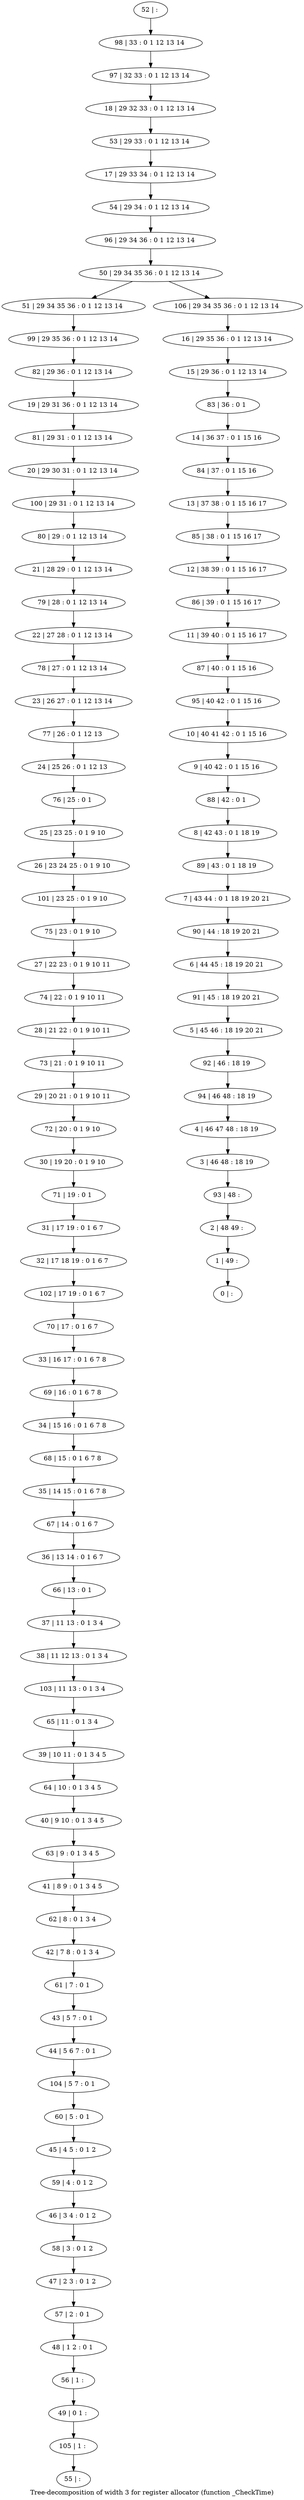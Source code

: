 digraph G {
graph [label="Tree-decomposition of width 3 for register allocator (function _CheckTime)"]
0[label="0 | : "];
1[label="1 | 49 : "];
2[label="2 | 48 49 : "];
3[label="3 | 46 48 : 18 19 "];
4[label="4 | 46 47 48 : 18 19 "];
5[label="5 | 45 46 : 18 19 20 21 "];
6[label="6 | 44 45 : 18 19 20 21 "];
7[label="7 | 43 44 : 0 1 18 19 20 21 "];
8[label="8 | 42 43 : 0 1 18 19 "];
9[label="9 | 40 42 : 0 1 15 16 "];
10[label="10 | 40 41 42 : 0 1 15 16 "];
11[label="11 | 39 40 : 0 1 15 16 17 "];
12[label="12 | 38 39 : 0 1 15 16 17 "];
13[label="13 | 37 38 : 0 1 15 16 17 "];
14[label="14 | 36 37 : 0 1 15 16 "];
15[label="15 | 29 36 : 0 1 12 13 14 "];
16[label="16 | 29 35 36 : 0 1 12 13 14 "];
17[label="17 | 29 33 34 : 0 1 12 13 14 "];
18[label="18 | 29 32 33 : 0 1 12 13 14 "];
19[label="19 | 29 31 36 : 0 1 12 13 14 "];
20[label="20 | 29 30 31 : 0 1 12 13 14 "];
21[label="21 | 28 29 : 0 1 12 13 14 "];
22[label="22 | 27 28 : 0 1 12 13 14 "];
23[label="23 | 26 27 : 0 1 12 13 14 "];
24[label="24 | 25 26 : 0 1 12 13 "];
25[label="25 | 23 25 : 0 1 9 10 "];
26[label="26 | 23 24 25 : 0 1 9 10 "];
27[label="27 | 22 23 : 0 1 9 10 11 "];
28[label="28 | 21 22 : 0 1 9 10 11 "];
29[label="29 | 20 21 : 0 1 9 10 11 "];
30[label="30 | 19 20 : 0 1 9 10 "];
31[label="31 | 17 19 : 0 1 6 7 "];
32[label="32 | 17 18 19 : 0 1 6 7 "];
33[label="33 | 16 17 : 0 1 6 7 8 "];
34[label="34 | 15 16 : 0 1 6 7 8 "];
35[label="35 | 14 15 : 0 1 6 7 8 "];
36[label="36 | 13 14 : 0 1 6 7 "];
37[label="37 | 11 13 : 0 1 3 4 "];
38[label="38 | 11 12 13 : 0 1 3 4 "];
39[label="39 | 10 11 : 0 1 3 4 5 "];
40[label="40 | 9 10 : 0 1 3 4 5 "];
41[label="41 | 8 9 : 0 1 3 4 5 "];
42[label="42 | 7 8 : 0 1 3 4 "];
43[label="43 | 5 7 : 0 1 "];
44[label="44 | 5 6 7 : 0 1 "];
45[label="45 | 4 5 : 0 1 2 "];
46[label="46 | 3 4 : 0 1 2 "];
47[label="47 | 2 3 : 0 1 2 "];
48[label="48 | 1 2 : 0 1 "];
49[label="49 | 0 1 : "];
50[label="50 | 29 34 35 36 : 0 1 12 13 14 "];
51[label="51 | 29 34 35 36 : 0 1 12 13 14 "];
52[label="52 | : "];
53[label="53 | 29 33 : 0 1 12 13 14 "];
54[label="54 | 29 34 : 0 1 12 13 14 "];
55[label="55 | : "];
56[label="56 | 1 : "];
57[label="57 | 2 : 0 1 "];
58[label="58 | 3 : 0 1 2 "];
59[label="59 | 4 : 0 1 2 "];
60[label="60 | 5 : 0 1 "];
61[label="61 | 7 : 0 1 "];
62[label="62 | 8 : 0 1 3 4 "];
63[label="63 | 9 : 0 1 3 4 5 "];
64[label="64 | 10 : 0 1 3 4 5 "];
65[label="65 | 11 : 0 1 3 4 "];
66[label="66 | 13 : 0 1 "];
67[label="67 | 14 : 0 1 6 7 "];
68[label="68 | 15 : 0 1 6 7 8 "];
69[label="69 | 16 : 0 1 6 7 8 "];
70[label="70 | 17 : 0 1 6 7 "];
71[label="71 | 19 : 0 1 "];
72[label="72 | 20 : 0 1 9 10 "];
73[label="73 | 21 : 0 1 9 10 11 "];
74[label="74 | 22 : 0 1 9 10 11 "];
75[label="75 | 23 : 0 1 9 10 "];
76[label="76 | 25 : 0 1 "];
77[label="77 | 26 : 0 1 12 13 "];
78[label="78 | 27 : 0 1 12 13 14 "];
79[label="79 | 28 : 0 1 12 13 14 "];
80[label="80 | 29 : 0 1 12 13 14 "];
81[label="81 | 29 31 : 0 1 12 13 14 "];
82[label="82 | 29 36 : 0 1 12 13 14 "];
83[label="83 | 36 : 0 1 "];
84[label="84 | 37 : 0 1 15 16 "];
85[label="85 | 38 : 0 1 15 16 17 "];
86[label="86 | 39 : 0 1 15 16 17 "];
87[label="87 | 40 : 0 1 15 16 "];
88[label="88 | 42 : 0 1 "];
89[label="89 | 43 : 0 1 18 19 "];
90[label="90 | 44 : 18 19 20 21 "];
91[label="91 | 45 : 18 19 20 21 "];
92[label="92 | 46 : 18 19 "];
93[label="93 | 48 : "];
94[label="94 | 46 48 : 18 19 "];
95[label="95 | 40 42 : 0 1 15 16 "];
96[label="96 | 29 34 36 : 0 1 12 13 14 "];
97[label="97 | 32 33 : 0 1 12 13 14 "];
98[label="98 | 33 : 0 1 12 13 14 "];
99[label="99 | 29 35 36 : 0 1 12 13 14 "];
100[label="100 | 29 31 : 0 1 12 13 14 "];
101[label="101 | 23 25 : 0 1 9 10 "];
102[label="102 | 17 19 : 0 1 6 7 "];
103[label="103 | 11 13 : 0 1 3 4 "];
104[label="104 | 5 7 : 0 1 "];
105[label="105 | 1 : "];
106[label="106 | 29 34 35 36 : 0 1 12 13 14 "];
25->26 ;
31->32 ;
37->38 ;
43->44 ;
56->49 ;
48->56 ;
57->48 ;
47->57 ;
58->47 ;
46->58 ;
59->46 ;
45->59 ;
60->45 ;
61->43 ;
42->61 ;
62->42 ;
41->62 ;
63->41 ;
40->63 ;
64->40 ;
39->64 ;
65->39 ;
66->37 ;
36->66 ;
67->36 ;
35->67 ;
68->35 ;
34->68 ;
69->34 ;
33->69 ;
70->33 ;
71->31 ;
30->71 ;
72->30 ;
29->72 ;
73->29 ;
28->73 ;
74->28 ;
27->74 ;
75->27 ;
76->25 ;
24->76 ;
77->24 ;
23->77 ;
78->23 ;
22->78 ;
79->22 ;
21->79 ;
80->21 ;
81->20 ;
19->81 ;
82->19 ;
99->82 ;
51->99 ;
100->80 ;
20->100 ;
101->75 ;
26->101 ;
102->70 ;
32->102 ;
103->65 ;
38->103 ;
104->60 ;
44->104 ;
105->55 ;
49->105 ;
52->98 ;
98->97 ;
97->18 ;
18->53 ;
53->17 ;
17->54 ;
54->96 ;
96->50 ;
16->15 ;
15->83 ;
83->14 ;
14->84 ;
84->13 ;
13->85 ;
85->12 ;
12->86 ;
86->11 ;
11->87 ;
87->95 ;
95->10 ;
10->9 ;
9->88 ;
88->8 ;
8->89 ;
89->7 ;
7->90 ;
90->6 ;
6->91 ;
91->5 ;
5->92 ;
92->94 ;
94->4 ;
4->3 ;
3->93 ;
93->2 ;
2->1 ;
1->0 ;
106->16 ;
50->51 ;
50->106 ;
}
